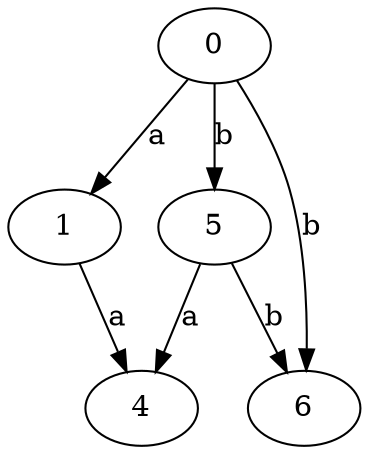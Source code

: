 strict digraph  {
1;
4;
0;
5;
6;
1 -> 4  [label=a];
0 -> 1  [label=a];
0 -> 5  [label=b];
0 -> 6  [label=b];
5 -> 4  [label=a];
5 -> 6  [label=b];
}
